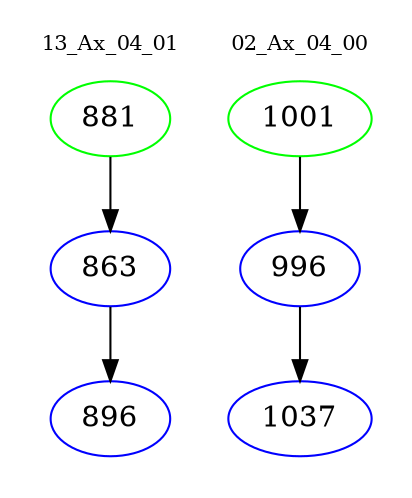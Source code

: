 digraph{
subgraph cluster_0 {
color = white
label = "13_Ax_04_01";
fontsize=10;
T0_881 [label="881", color="green"]
T0_881 -> T0_863 [color="black"]
T0_863 [label="863", color="blue"]
T0_863 -> T0_896 [color="black"]
T0_896 [label="896", color="blue"]
}
subgraph cluster_1 {
color = white
label = "02_Ax_04_00";
fontsize=10;
T1_1001 [label="1001", color="green"]
T1_1001 -> T1_996 [color="black"]
T1_996 [label="996", color="blue"]
T1_996 -> T1_1037 [color="black"]
T1_1037 [label="1037", color="blue"]
}
}
